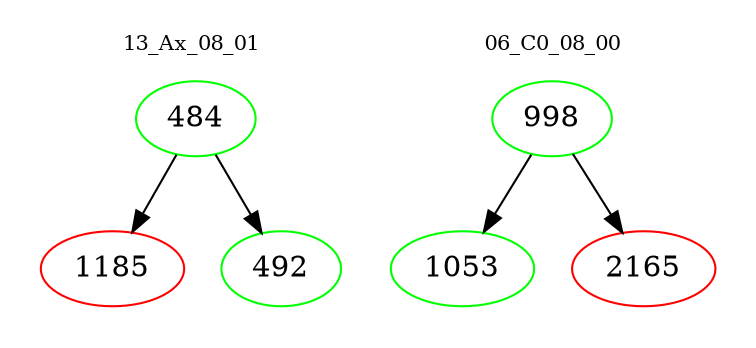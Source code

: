 digraph{
subgraph cluster_0 {
color = white
label = "13_Ax_08_01";
fontsize=10;
T0_484 [label="484", color="green"]
T0_484 -> T0_1185 [color="black"]
T0_1185 [label="1185", color="red"]
T0_484 -> T0_492 [color="black"]
T0_492 [label="492", color="green"]
}
subgraph cluster_1 {
color = white
label = "06_C0_08_00";
fontsize=10;
T1_998 [label="998", color="green"]
T1_998 -> T1_1053 [color="black"]
T1_1053 [label="1053", color="green"]
T1_998 -> T1_2165 [color="black"]
T1_2165 [label="2165", color="red"]
}
}
